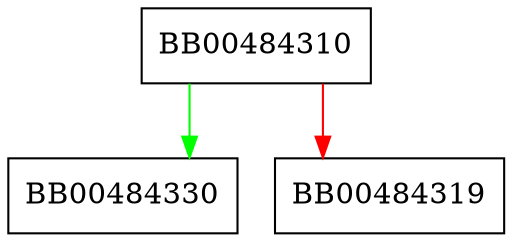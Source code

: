 digraph cmd_ServerInfoFile {
  node [shape="box"];
  graph [splines=ortho];
  BB00484310 -> BB00484330 [color="green"];
  BB00484310 -> BB00484319 [color="red"];
}